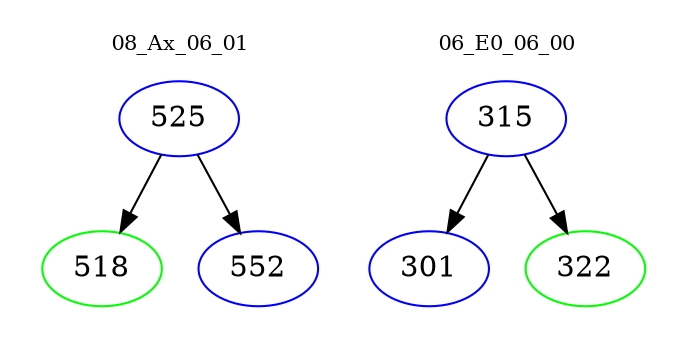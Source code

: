 digraph{
subgraph cluster_0 {
color = white
label = "08_Ax_06_01";
fontsize=10;
T0_525 [label="525", color="blue"]
T0_525 -> T0_518 [color="black"]
T0_518 [label="518", color="green"]
T0_525 -> T0_552 [color="black"]
T0_552 [label="552", color="blue"]
}
subgraph cluster_1 {
color = white
label = "06_E0_06_00";
fontsize=10;
T1_315 [label="315", color="blue"]
T1_315 -> T1_301 [color="black"]
T1_301 [label="301", color="blue"]
T1_315 -> T1_322 [color="black"]
T1_322 [label="322", color="green"]
}
}

